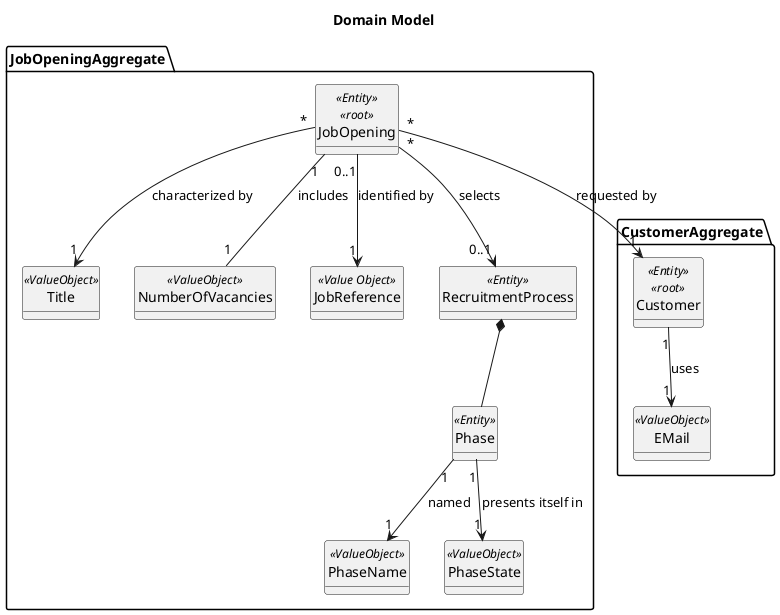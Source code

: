 @startuml
'skinparam linetype ortho
'left to right direction
hide circle
hide methods
title Domain Model

package JobOpeningAggregate {

class JobOpening <<Entity>> \n <<root>>{
}
class Title <<ValueObject>>
class NumberOfVacancies <<ValueObject>>
class JobReference <<Value Object>> {}
class RecruitmentProcess <<Entity>>{}
class Phase <<Entity>>{}
class PhaseName <<ValueObject>>
class PhaseState <<ValueObject>>

}

package CustomerAggregate {

class Customer <<Entity>> \n <<root>>{}

class EMail <<ValueObject>>
}


JobOpening "0..1" --> "1" JobReference : identified by
JobOpening "*" -->  "1" Customer : requested by
JobOpening "1" -- "1" NumberOfVacancies : includes
JobOpening "*" --> "1" Title : characterized by
JobOpening "*" --> "0..1" RecruitmentProcess : selects

Customer "1" --> "1" EMail : uses

RecruitmentProcess *-- Phase
Phase "1" --> "1" PhaseName : named
Phase "1" --> "1" PhaseState : presents itself in
@enduml